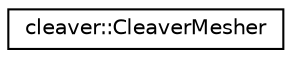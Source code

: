 digraph "Graphical Class Hierarchy"
{
  edge [fontname="Helvetica",fontsize="10",labelfontname="Helvetica",labelfontsize="10"];
  node [fontname="Helvetica",fontsize="10",shape=record];
  rankdir="LR";
  Node1 [label="cleaver::CleaverMesher",height=0.2,width=0.4,color="black", fillcolor="white", style="filled",URL="$classcleaver_1_1_cleaver_mesher.html"];
}
